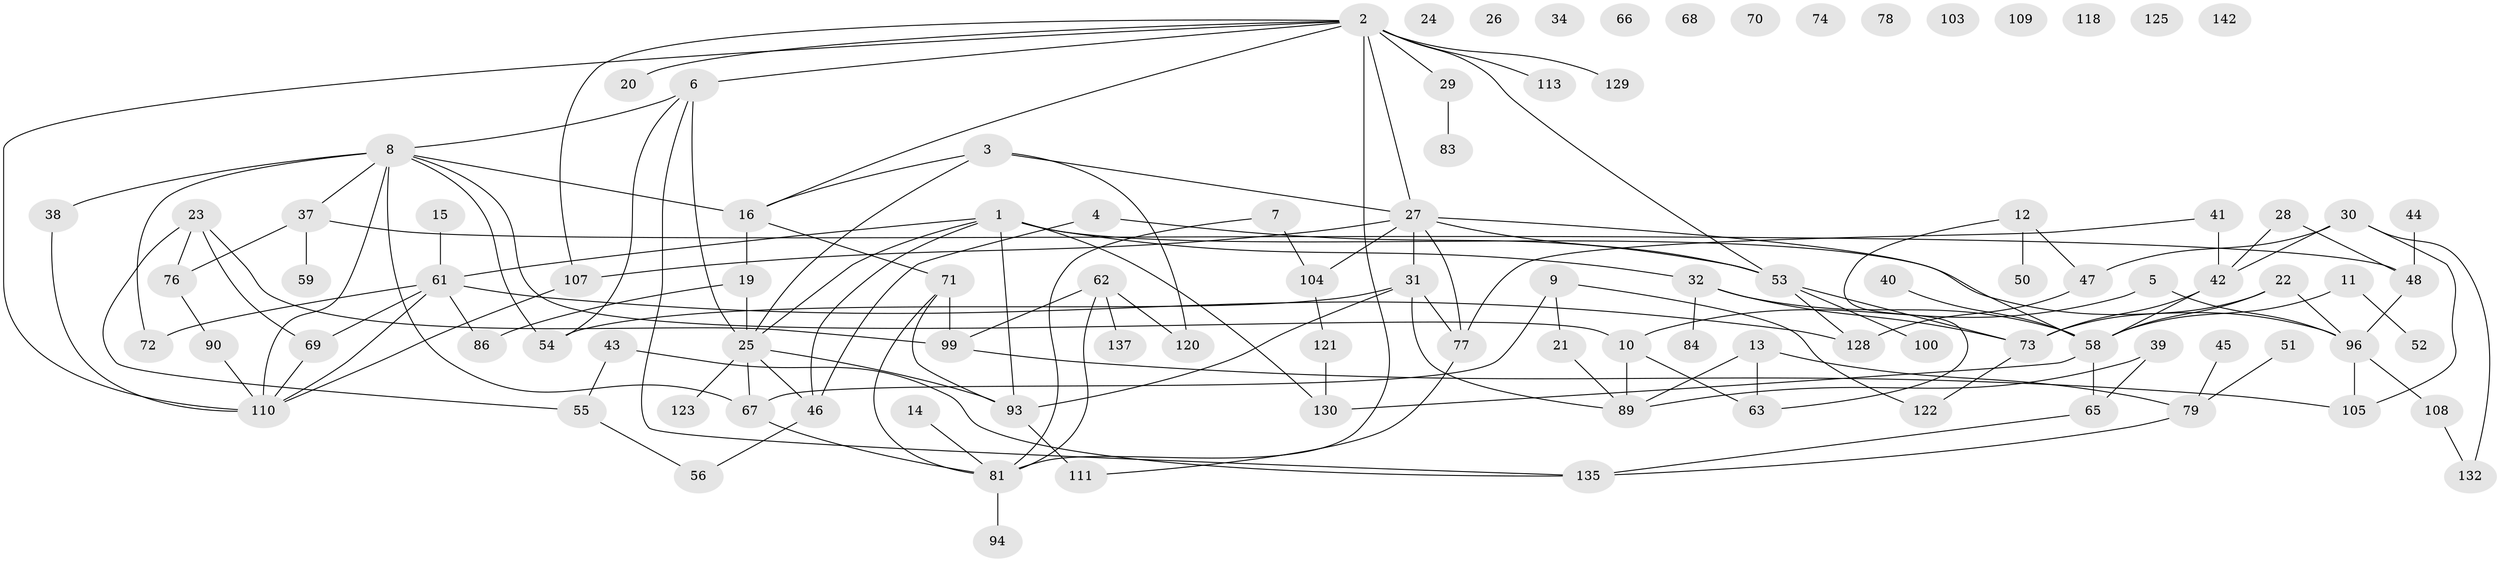 // original degree distribution, {5: 0.09859154929577464, 9: 0.007042253521126761, 4: 0.15492957746478872, 2: 0.2676056338028169, 3: 0.19718309859154928, 1: 0.15492957746478872, 0: 0.09154929577464789, 6: 0.02112676056338028, 7: 0.007042253521126761}
// Generated by graph-tools (version 1.1) at 2025/41/03/06/25 10:41:22]
// undirected, 102 vertices, 145 edges
graph export_dot {
graph [start="1"]
  node [color=gray90,style=filled];
  1 [super="+82"];
  2 [super="+35"];
  3 [super="+75"];
  4;
  5;
  6 [super="+18"];
  7 [super="+17"];
  8 [super="+119"];
  9 [super="+126"];
  10 [super="+49"];
  11;
  12;
  13;
  14 [super="+33"];
  15;
  16 [super="+101"];
  19 [super="+64"];
  20 [super="+92"];
  21;
  22 [super="+127"];
  23 [super="+138"];
  24;
  25 [super="+57"];
  26;
  27 [super="+124"];
  28;
  29;
  30 [super="+36"];
  31 [super="+136"];
  32 [super="+60"];
  34;
  37 [super="+140"];
  38;
  39;
  40;
  41 [super="+91"];
  42 [super="+87"];
  43 [super="+95"];
  44;
  45;
  46 [super="+134"];
  47 [super="+97"];
  48 [super="+116"];
  50;
  51;
  52;
  53 [super="+106"];
  54;
  55;
  56;
  58 [super="+88"];
  59;
  61 [super="+102"];
  62;
  63;
  65;
  66;
  67 [super="+80"];
  68;
  69;
  70;
  71;
  72;
  73 [super="+115"];
  74;
  76;
  77 [super="+98"];
  78;
  79 [super="+85"];
  81 [super="+131"];
  83 [super="+114"];
  84;
  86;
  89 [super="+139"];
  90;
  93 [super="+133"];
  94;
  96 [super="+117"];
  99 [super="+141"];
  100;
  103;
  104;
  105;
  107;
  108;
  109;
  110 [super="+112"];
  111;
  113;
  118;
  120;
  121;
  122;
  123;
  125;
  128;
  129;
  130;
  132;
  135;
  137;
  142;
  1 -- 61;
  1 -- 130;
  1 -- 93;
  1 -- 32;
  1 -- 96;
  1 -- 46;
  1 -- 25;
  2 -- 6;
  2 -- 16;
  2 -- 20;
  2 -- 29;
  2 -- 53;
  2 -- 129;
  2 -- 27;
  2 -- 110;
  2 -- 81;
  2 -- 107;
  2 -- 113;
  3 -- 25;
  3 -- 120;
  3 -- 27;
  3 -- 16;
  4 -- 53;
  4 -- 46;
  5 -- 10;
  5 -- 96;
  6 -- 135;
  6 -- 25;
  6 -- 54;
  6 -- 8;
  7 -- 104;
  7 -- 81;
  8 -- 37;
  8 -- 54;
  8 -- 72;
  8 -- 110;
  8 -- 16;
  8 -- 38;
  8 -- 10;
  8 -- 67;
  9 -- 122;
  9 -- 67 [weight=2];
  9 -- 21;
  10 -- 63;
  10 -- 89;
  11 -- 52;
  11 -- 58;
  12 -- 47;
  12 -- 50;
  12 -- 63;
  13 -- 63;
  13 -- 79;
  13 -- 89;
  14 -- 81;
  15 -- 61;
  16 -- 71;
  16 -- 19;
  19 -- 25;
  19 -- 86;
  21 -- 89;
  22 -- 58;
  22 -- 73;
  22 -- 96;
  23 -- 55;
  23 -- 69;
  23 -- 99;
  23 -- 76;
  25 -- 123;
  25 -- 93;
  25 -- 46;
  25 -- 67;
  27 -- 53;
  27 -- 58;
  27 -- 77;
  27 -- 107;
  27 -- 104;
  27 -- 31;
  28 -- 42;
  28 -- 48;
  29 -- 83;
  30 -- 132;
  30 -- 105;
  30 -- 42;
  30 -- 47;
  31 -- 89;
  31 -- 77;
  31 -- 93;
  31 -- 54;
  32 -- 73;
  32 -- 84;
  32 -- 58;
  37 -- 59;
  37 -- 76;
  37 -- 48;
  38 -- 110;
  39 -- 65;
  39 -- 89;
  40 -- 58;
  41 -- 42 [weight=2];
  41 -- 77;
  42 -- 73;
  42 -- 58;
  43 -- 55;
  43 -- 135;
  44 -- 48;
  45 -- 79;
  46 -- 56;
  47 -- 128;
  48 -- 96;
  51 -- 79;
  53 -- 128;
  53 -- 100;
  53 -- 73;
  55 -- 56;
  58 -- 130;
  58 -- 65;
  61 -- 86;
  61 -- 128;
  61 -- 72;
  61 -- 69;
  61 -- 110;
  62 -- 99;
  62 -- 120;
  62 -- 137;
  62 -- 81;
  65 -- 135;
  67 -- 81;
  69 -- 110;
  71 -- 81;
  71 -- 93;
  71 -- 99;
  73 -- 122;
  76 -- 90;
  77 -- 111;
  79 -- 135;
  81 -- 94;
  90 -- 110;
  93 -- 111;
  96 -- 105;
  96 -- 108;
  99 -- 105;
  104 -- 121;
  107 -- 110;
  108 -- 132;
  121 -- 130;
}
